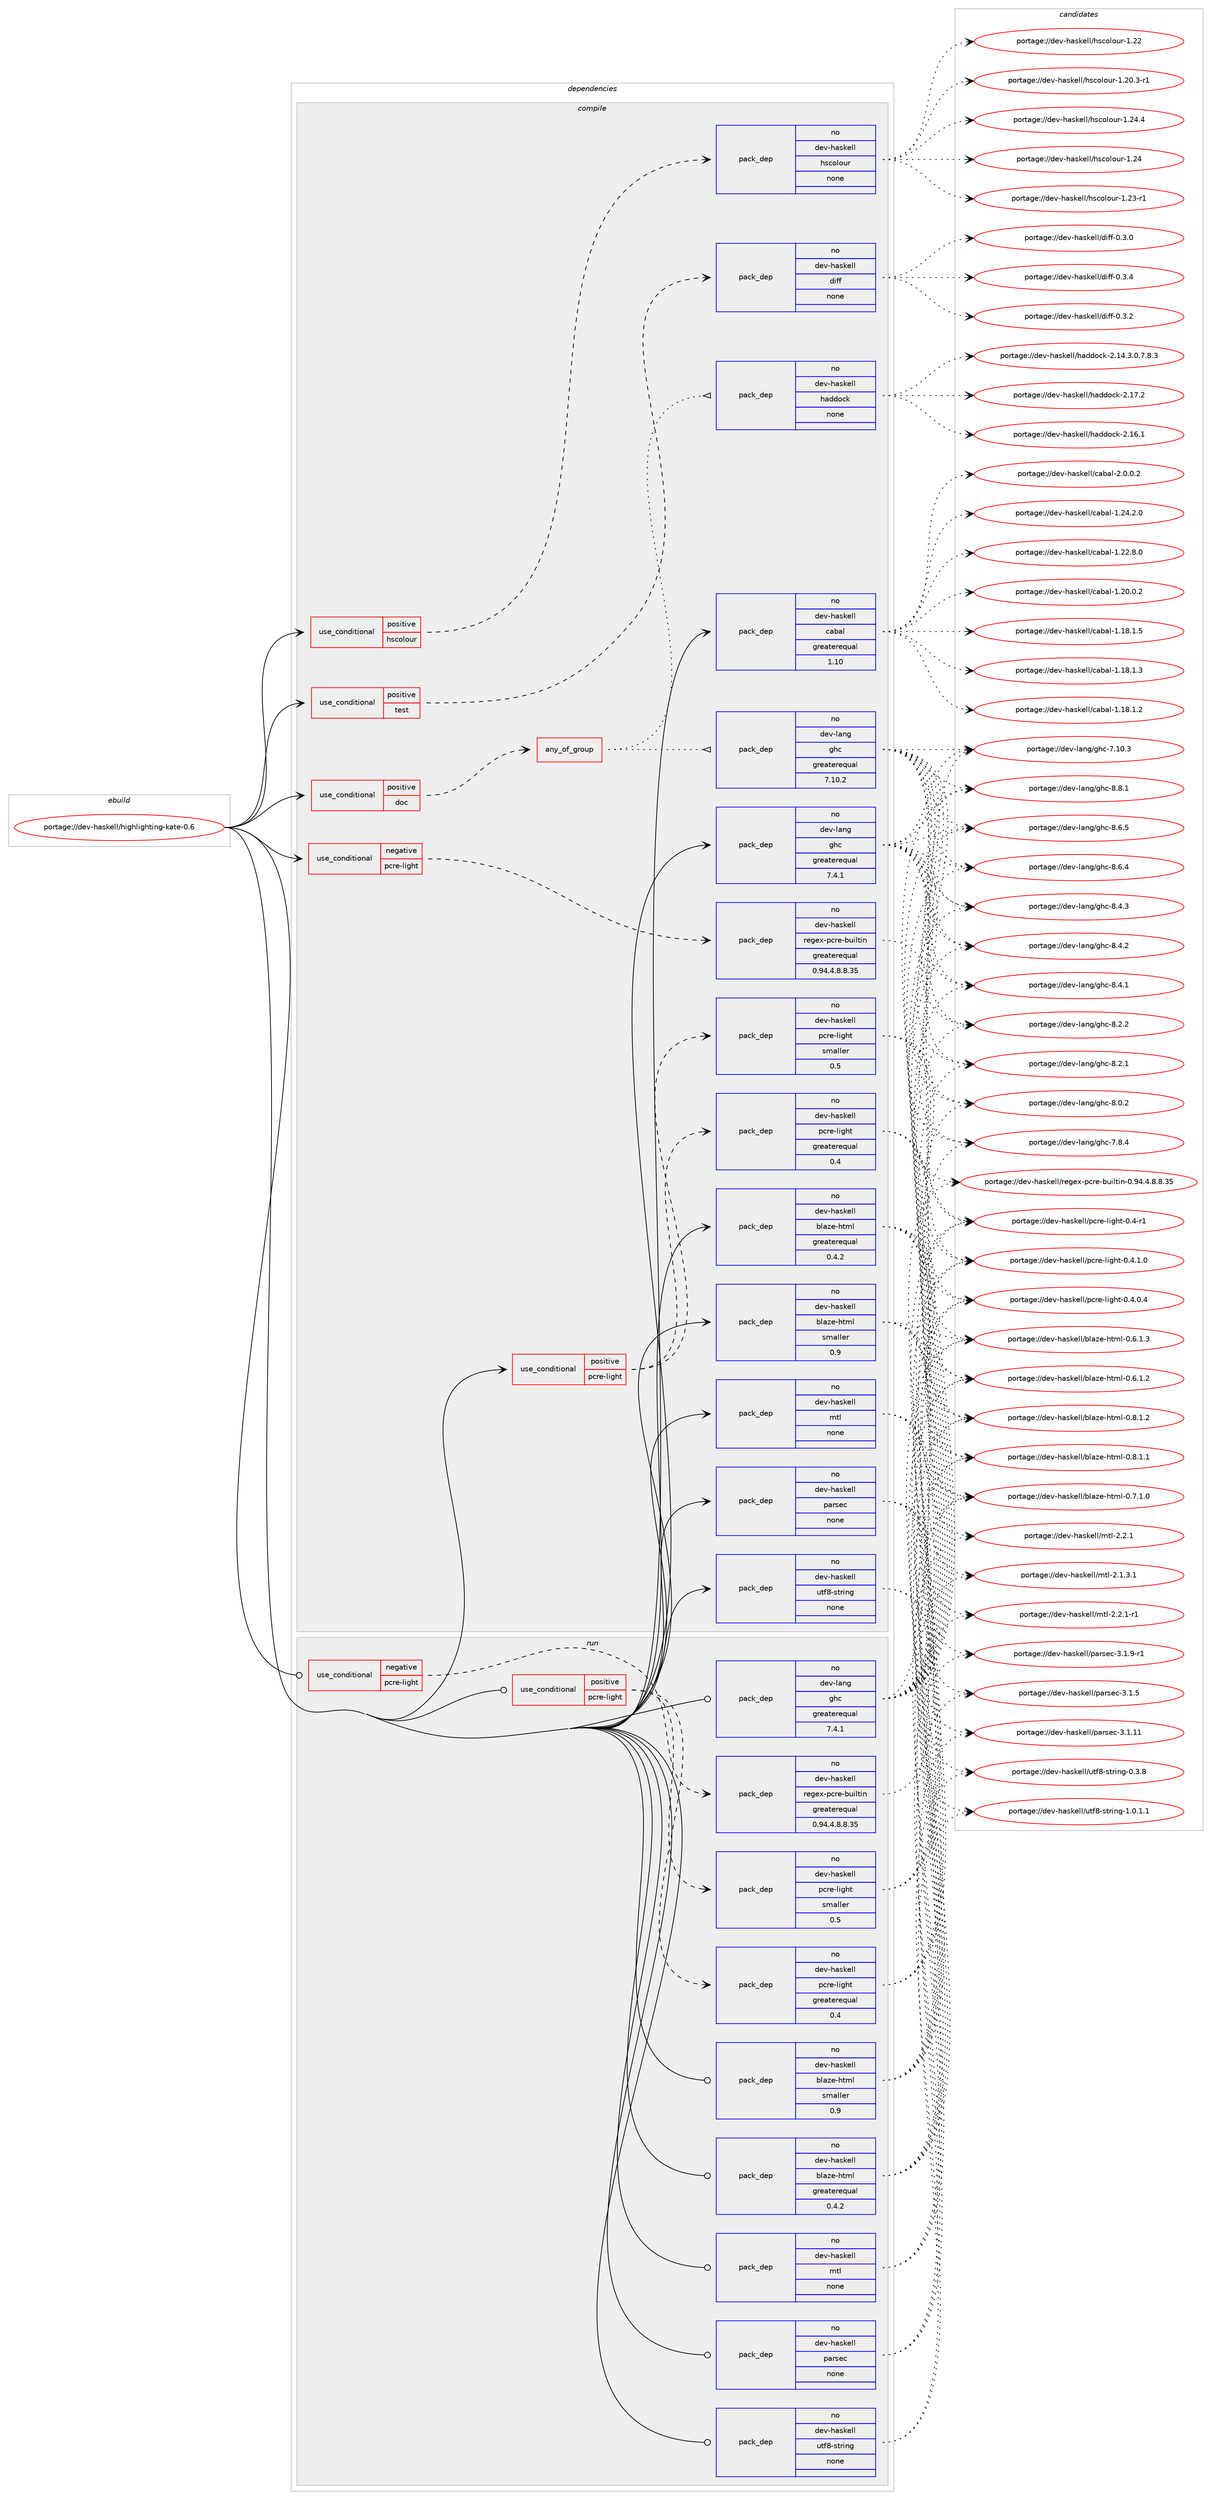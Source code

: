 digraph prolog {

# *************
# Graph options
# *************

newrank=true;
concentrate=true;
compound=true;
graph [rankdir=LR,fontname=Helvetica,fontsize=10,ranksep=1.5];#, ranksep=2.5, nodesep=0.2];
edge  [arrowhead=vee];
node  [fontname=Helvetica,fontsize=10];

# **********
# The ebuild
# **********

subgraph cluster_leftcol {
color=gray;
label=<<i>ebuild</i>>;
id [label="portage://dev-haskell/highlighting-kate-0.6", color=red, width=4, href="../dev-haskell/highlighting-kate-0.6.svg"];
}

# ****************
# The dependencies
# ****************

subgraph cluster_midcol {
color=gray;
label=<<i>dependencies</i>>;
subgraph cluster_compile {
fillcolor="#eeeeee";
style=filled;
label=<<i>compile</i>>;
subgraph cond133532 {
dependency558959 [label=<<TABLE BORDER="0" CELLBORDER="1" CELLSPACING="0" CELLPADDING="4"><TR><TD ROWSPAN="3" CELLPADDING="10">use_conditional</TD></TR><TR><TD>negative</TD></TR><TR><TD>pcre-light</TD></TR></TABLE>>, shape=none, color=red];
subgraph pack418885 {
dependency558960 [label=<<TABLE BORDER="0" CELLBORDER="1" CELLSPACING="0" CELLPADDING="4" WIDTH="220"><TR><TD ROWSPAN="6" CELLPADDING="30">pack_dep</TD></TR><TR><TD WIDTH="110">no</TD></TR><TR><TD>dev-haskell</TD></TR><TR><TD>regex-pcre-builtin</TD></TR><TR><TD>greaterequal</TD></TR><TR><TD>0.94.4.8.8.35</TD></TR></TABLE>>, shape=none, color=blue];
}
dependency558959:e -> dependency558960:w [weight=20,style="dashed",arrowhead="vee"];
}
id:e -> dependency558959:w [weight=20,style="solid",arrowhead="vee"];
subgraph cond133533 {
dependency558961 [label=<<TABLE BORDER="0" CELLBORDER="1" CELLSPACING="0" CELLPADDING="4"><TR><TD ROWSPAN="3" CELLPADDING="10">use_conditional</TD></TR><TR><TD>positive</TD></TR><TR><TD>doc</TD></TR></TABLE>>, shape=none, color=red];
subgraph any6305 {
dependency558962 [label=<<TABLE BORDER="0" CELLBORDER="1" CELLSPACING="0" CELLPADDING="4"><TR><TD CELLPADDING="10">any_of_group</TD></TR></TABLE>>, shape=none, color=red];subgraph pack418886 {
dependency558963 [label=<<TABLE BORDER="0" CELLBORDER="1" CELLSPACING="0" CELLPADDING="4" WIDTH="220"><TR><TD ROWSPAN="6" CELLPADDING="30">pack_dep</TD></TR><TR><TD WIDTH="110">no</TD></TR><TR><TD>dev-haskell</TD></TR><TR><TD>haddock</TD></TR><TR><TD>none</TD></TR><TR><TD></TD></TR></TABLE>>, shape=none, color=blue];
}
dependency558962:e -> dependency558963:w [weight=20,style="dotted",arrowhead="oinv"];
subgraph pack418887 {
dependency558964 [label=<<TABLE BORDER="0" CELLBORDER="1" CELLSPACING="0" CELLPADDING="4" WIDTH="220"><TR><TD ROWSPAN="6" CELLPADDING="30">pack_dep</TD></TR><TR><TD WIDTH="110">no</TD></TR><TR><TD>dev-lang</TD></TR><TR><TD>ghc</TD></TR><TR><TD>greaterequal</TD></TR><TR><TD>7.10.2</TD></TR></TABLE>>, shape=none, color=blue];
}
dependency558962:e -> dependency558964:w [weight=20,style="dotted",arrowhead="oinv"];
}
dependency558961:e -> dependency558962:w [weight=20,style="dashed",arrowhead="vee"];
}
id:e -> dependency558961:w [weight=20,style="solid",arrowhead="vee"];
subgraph cond133534 {
dependency558965 [label=<<TABLE BORDER="0" CELLBORDER="1" CELLSPACING="0" CELLPADDING="4"><TR><TD ROWSPAN="3" CELLPADDING="10">use_conditional</TD></TR><TR><TD>positive</TD></TR><TR><TD>hscolour</TD></TR></TABLE>>, shape=none, color=red];
subgraph pack418888 {
dependency558966 [label=<<TABLE BORDER="0" CELLBORDER="1" CELLSPACING="0" CELLPADDING="4" WIDTH="220"><TR><TD ROWSPAN="6" CELLPADDING="30">pack_dep</TD></TR><TR><TD WIDTH="110">no</TD></TR><TR><TD>dev-haskell</TD></TR><TR><TD>hscolour</TD></TR><TR><TD>none</TD></TR><TR><TD></TD></TR></TABLE>>, shape=none, color=blue];
}
dependency558965:e -> dependency558966:w [weight=20,style="dashed",arrowhead="vee"];
}
id:e -> dependency558965:w [weight=20,style="solid",arrowhead="vee"];
subgraph cond133535 {
dependency558967 [label=<<TABLE BORDER="0" CELLBORDER="1" CELLSPACING="0" CELLPADDING="4"><TR><TD ROWSPAN="3" CELLPADDING="10">use_conditional</TD></TR><TR><TD>positive</TD></TR><TR><TD>pcre-light</TD></TR></TABLE>>, shape=none, color=red];
subgraph pack418889 {
dependency558968 [label=<<TABLE BORDER="0" CELLBORDER="1" CELLSPACING="0" CELLPADDING="4" WIDTH="220"><TR><TD ROWSPAN="6" CELLPADDING="30">pack_dep</TD></TR><TR><TD WIDTH="110">no</TD></TR><TR><TD>dev-haskell</TD></TR><TR><TD>pcre-light</TD></TR><TR><TD>greaterequal</TD></TR><TR><TD>0.4</TD></TR></TABLE>>, shape=none, color=blue];
}
dependency558967:e -> dependency558968:w [weight=20,style="dashed",arrowhead="vee"];
subgraph pack418890 {
dependency558969 [label=<<TABLE BORDER="0" CELLBORDER="1" CELLSPACING="0" CELLPADDING="4" WIDTH="220"><TR><TD ROWSPAN="6" CELLPADDING="30">pack_dep</TD></TR><TR><TD WIDTH="110">no</TD></TR><TR><TD>dev-haskell</TD></TR><TR><TD>pcre-light</TD></TR><TR><TD>smaller</TD></TR><TR><TD>0.5</TD></TR></TABLE>>, shape=none, color=blue];
}
dependency558967:e -> dependency558969:w [weight=20,style="dashed",arrowhead="vee"];
}
id:e -> dependency558967:w [weight=20,style="solid",arrowhead="vee"];
subgraph cond133536 {
dependency558970 [label=<<TABLE BORDER="0" CELLBORDER="1" CELLSPACING="0" CELLPADDING="4"><TR><TD ROWSPAN="3" CELLPADDING="10">use_conditional</TD></TR><TR><TD>positive</TD></TR><TR><TD>test</TD></TR></TABLE>>, shape=none, color=red];
subgraph pack418891 {
dependency558971 [label=<<TABLE BORDER="0" CELLBORDER="1" CELLSPACING="0" CELLPADDING="4" WIDTH="220"><TR><TD ROWSPAN="6" CELLPADDING="30">pack_dep</TD></TR><TR><TD WIDTH="110">no</TD></TR><TR><TD>dev-haskell</TD></TR><TR><TD>diff</TD></TR><TR><TD>none</TD></TR><TR><TD></TD></TR></TABLE>>, shape=none, color=blue];
}
dependency558970:e -> dependency558971:w [weight=20,style="dashed",arrowhead="vee"];
}
id:e -> dependency558970:w [weight=20,style="solid",arrowhead="vee"];
subgraph pack418892 {
dependency558972 [label=<<TABLE BORDER="0" CELLBORDER="1" CELLSPACING="0" CELLPADDING="4" WIDTH="220"><TR><TD ROWSPAN="6" CELLPADDING="30">pack_dep</TD></TR><TR><TD WIDTH="110">no</TD></TR><TR><TD>dev-haskell</TD></TR><TR><TD>blaze-html</TD></TR><TR><TD>greaterequal</TD></TR><TR><TD>0.4.2</TD></TR></TABLE>>, shape=none, color=blue];
}
id:e -> dependency558972:w [weight=20,style="solid",arrowhead="vee"];
subgraph pack418893 {
dependency558973 [label=<<TABLE BORDER="0" CELLBORDER="1" CELLSPACING="0" CELLPADDING="4" WIDTH="220"><TR><TD ROWSPAN="6" CELLPADDING="30">pack_dep</TD></TR><TR><TD WIDTH="110">no</TD></TR><TR><TD>dev-haskell</TD></TR><TR><TD>blaze-html</TD></TR><TR><TD>smaller</TD></TR><TR><TD>0.9</TD></TR></TABLE>>, shape=none, color=blue];
}
id:e -> dependency558973:w [weight=20,style="solid",arrowhead="vee"];
subgraph pack418894 {
dependency558974 [label=<<TABLE BORDER="0" CELLBORDER="1" CELLSPACING="0" CELLPADDING="4" WIDTH="220"><TR><TD ROWSPAN="6" CELLPADDING="30">pack_dep</TD></TR><TR><TD WIDTH="110">no</TD></TR><TR><TD>dev-haskell</TD></TR><TR><TD>cabal</TD></TR><TR><TD>greaterequal</TD></TR><TR><TD>1.10</TD></TR></TABLE>>, shape=none, color=blue];
}
id:e -> dependency558974:w [weight=20,style="solid",arrowhead="vee"];
subgraph pack418895 {
dependency558975 [label=<<TABLE BORDER="0" CELLBORDER="1" CELLSPACING="0" CELLPADDING="4" WIDTH="220"><TR><TD ROWSPAN="6" CELLPADDING="30">pack_dep</TD></TR><TR><TD WIDTH="110">no</TD></TR><TR><TD>dev-haskell</TD></TR><TR><TD>mtl</TD></TR><TR><TD>none</TD></TR><TR><TD></TD></TR></TABLE>>, shape=none, color=blue];
}
id:e -> dependency558975:w [weight=20,style="solid",arrowhead="vee"];
subgraph pack418896 {
dependency558976 [label=<<TABLE BORDER="0" CELLBORDER="1" CELLSPACING="0" CELLPADDING="4" WIDTH="220"><TR><TD ROWSPAN="6" CELLPADDING="30">pack_dep</TD></TR><TR><TD WIDTH="110">no</TD></TR><TR><TD>dev-haskell</TD></TR><TR><TD>parsec</TD></TR><TR><TD>none</TD></TR><TR><TD></TD></TR></TABLE>>, shape=none, color=blue];
}
id:e -> dependency558976:w [weight=20,style="solid",arrowhead="vee"];
subgraph pack418897 {
dependency558977 [label=<<TABLE BORDER="0" CELLBORDER="1" CELLSPACING="0" CELLPADDING="4" WIDTH="220"><TR><TD ROWSPAN="6" CELLPADDING="30">pack_dep</TD></TR><TR><TD WIDTH="110">no</TD></TR><TR><TD>dev-haskell</TD></TR><TR><TD>utf8-string</TD></TR><TR><TD>none</TD></TR><TR><TD></TD></TR></TABLE>>, shape=none, color=blue];
}
id:e -> dependency558977:w [weight=20,style="solid",arrowhead="vee"];
subgraph pack418898 {
dependency558978 [label=<<TABLE BORDER="0" CELLBORDER="1" CELLSPACING="0" CELLPADDING="4" WIDTH="220"><TR><TD ROWSPAN="6" CELLPADDING="30">pack_dep</TD></TR><TR><TD WIDTH="110">no</TD></TR><TR><TD>dev-lang</TD></TR><TR><TD>ghc</TD></TR><TR><TD>greaterequal</TD></TR><TR><TD>7.4.1</TD></TR></TABLE>>, shape=none, color=blue];
}
id:e -> dependency558978:w [weight=20,style="solid",arrowhead="vee"];
}
subgraph cluster_compileandrun {
fillcolor="#eeeeee";
style=filled;
label=<<i>compile and run</i>>;
}
subgraph cluster_run {
fillcolor="#eeeeee";
style=filled;
label=<<i>run</i>>;
subgraph cond133537 {
dependency558979 [label=<<TABLE BORDER="0" CELLBORDER="1" CELLSPACING="0" CELLPADDING="4"><TR><TD ROWSPAN="3" CELLPADDING="10">use_conditional</TD></TR><TR><TD>negative</TD></TR><TR><TD>pcre-light</TD></TR></TABLE>>, shape=none, color=red];
subgraph pack418899 {
dependency558980 [label=<<TABLE BORDER="0" CELLBORDER="1" CELLSPACING="0" CELLPADDING="4" WIDTH="220"><TR><TD ROWSPAN="6" CELLPADDING="30">pack_dep</TD></TR><TR><TD WIDTH="110">no</TD></TR><TR><TD>dev-haskell</TD></TR><TR><TD>regex-pcre-builtin</TD></TR><TR><TD>greaterequal</TD></TR><TR><TD>0.94.4.8.8.35</TD></TR></TABLE>>, shape=none, color=blue];
}
dependency558979:e -> dependency558980:w [weight=20,style="dashed",arrowhead="vee"];
}
id:e -> dependency558979:w [weight=20,style="solid",arrowhead="odot"];
subgraph cond133538 {
dependency558981 [label=<<TABLE BORDER="0" CELLBORDER="1" CELLSPACING="0" CELLPADDING="4"><TR><TD ROWSPAN="3" CELLPADDING="10">use_conditional</TD></TR><TR><TD>positive</TD></TR><TR><TD>pcre-light</TD></TR></TABLE>>, shape=none, color=red];
subgraph pack418900 {
dependency558982 [label=<<TABLE BORDER="0" CELLBORDER="1" CELLSPACING="0" CELLPADDING="4" WIDTH="220"><TR><TD ROWSPAN="6" CELLPADDING="30">pack_dep</TD></TR><TR><TD WIDTH="110">no</TD></TR><TR><TD>dev-haskell</TD></TR><TR><TD>pcre-light</TD></TR><TR><TD>greaterequal</TD></TR><TR><TD>0.4</TD></TR></TABLE>>, shape=none, color=blue];
}
dependency558981:e -> dependency558982:w [weight=20,style="dashed",arrowhead="vee"];
subgraph pack418901 {
dependency558983 [label=<<TABLE BORDER="0" CELLBORDER="1" CELLSPACING="0" CELLPADDING="4" WIDTH="220"><TR><TD ROWSPAN="6" CELLPADDING="30">pack_dep</TD></TR><TR><TD WIDTH="110">no</TD></TR><TR><TD>dev-haskell</TD></TR><TR><TD>pcre-light</TD></TR><TR><TD>smaller</TD></TR><TR><TD>0.5</TD></TR></TABLE>>, shape=none, color=blue];
}
dependency558981:e -> dependency558983:w [weight=20,style="dashed",arrowhead="vee"];
}
id:e -> dependency558981:w [weight=20,style="solid",arrowhead="odot"];
subgraph pack418902 {
dependency558984 [label=<<TABLE BORDER="0" CELLBORDER="1" CELLSPACING="0" CELLPADDING="4" WIDTH="220"><TR><TD ROWSPAN="6" CELLPADDING="30">pack_dep</TD></TR><TR><TD WIDTH="110">no</TD></TR><TR><TD>dev-haskell</TD></TR><TR><TD>blaze-html</TD></TR><TR><TD>greaterequal</TD></TR><TR><TD>0.4.2</TD></TR></TABLE>>, shape=none, color=blue];
}
id:e -> dependency558984:w [weight=20,style="solid",arrowhead="odot"];
subgraph pack418903 {
dependency558985 [label=<<TABLE BORDER="0" CELLBORDER="1" CELLSPACING="0" CELLPADDING="4" WIDTH="220"><TR><TD ROWSPAN="6" CELLPADDING="30">pack_dep</TD></TR><TR><TD WIDTH="110">no</TD></TR><TR><TD>dev-haskell</TD></TR><TR><TD>blaze-html</TD></TR><TR><TD>smaller</TD></TR><TR><TD>0.9</TD></TR></TABLE>>, shape=none, color=blue];
}
id:e -> dependency558985:w [weight=20,style="solid",arrowhead="odot"];
subgraph pack418904 {
dependency558986 [label=<<TABLE BORDER="0" CELLBORDER="1" CELLSPACING="0" CELLPADDING="4" WIDTH="220"><TR><TD ROWSPAN="6" CELLPADDING="30">pack_dep</TD></TR><TR><TD WIDTH="110">no</TD></TR><TR><TD>dev-haskell</TD></TR><TR><TD>mtl</TD></TR><TR><TD>none</TD></TR><TR><TD></TD></TR></TABLE>>, shape=none, color=blue];
}
id:e -> dependency558986:w [weight=20,style="solid",arrowhead="odot"];
subgraph pack418905 {
dependency558987 [label=<<TABLE BORDER="0" CELLBORDER="1" CELLSPACING="0" CELLPADDING="4" WIDTH="220"><TR><TD ROWSPAN="6" CELLPADDING="30">pack_dep</TD></TR><TR><TD WIDTH="110">no</TD></TR><TR><TD>dev-haskell</TD></TR><TR><TD>parsec</TD></TR><TR><TD>none</TD></TR><TR><TD></TD></TR></TABLE>>, shape=none, color=blue];
}
id:e -> dependency558987:w [weight=20,style="solid",arrowhead="odot"];
subgraph pack418906 {
dependency558988 [label=<<TABLE BORDER="0" CELLBORDER="1" CELLSPACING="0" CELLPADDING="4" WIDTH="220"><TR><TD ROWSPAN="6" CELLPADDING="30">pack_dep</TD></TR><TR><TD WIDTH="110">no</TD></TR><TR><TD>dev-haskell</TD></TR><TR><TD>utf8-string</TD></TR><TR><TD>none</TD></TR><TR><TD></TD></TR></TABLE>>, shape=none, color=blue];
}
id:e -> dependency558988:w [weight=20,style="solid",arrowhead="odot"];
subgraph pack418907 {
dependency558989 [label=<<TABLE BORDER="0" CELLBORDER="1" CELLSPACING="0" CELLPADDING="4" WIDTH="220"><TR><TD ROWSPAN="6" CELLPADDING="30">pack_dep</TD></TR><TR><TD WIDTH="110">no</TD></TR><TR><TD>dev-lang</TD></TR><TR><TD>ghc</TD></TR><TR><TD>greaterequal</TD></TR><TR><TD>7.4.1</TD></TR></TABLE>>, shape=none, color=blue];
}
id:e -> dependency558989:w [weight=20,style="solid",arrowhead="odot"];
}
}

# **************
# The candidates
# **************

subgraph cluster_choices {
rank=same;
color=gray;
label=<<i>candidates</i>>;

subgraph choice418885 {
color=black;
nodesep=1;
choice100101118451049711510710110810847114101103101120451129911410145981171051081161051104548465752465246564656465153 [label="portage://dev-haskell/regex-pcre-builtin-0.94.4.8.8.35", color=red, width=4,href="../dev-haskell/regex-pcre-builtin-0.94.4.8.8.35.svg"];
dependency558960:e -> choice100101118451049711510710110810847114101103101120451129911410145981171051081161051104548465752465246564656465153:w [style=dotted,weight="100"];
}
subgraph choice418886 {
color=black;
nodesep=1;
choice100101118451049711510710110810847104971001001119910745504649554650 [label="portage://dev-haskell/haddock-2.17.2", color=red, width=4,href="../dev-haskell/haddock-2.17.2.svg"];
choice100101118451049711510710110810847104971001001119910745504649544649 [label="portage://dev-haskell/haddock-2.16.1", color=red, width=4,href="../dev-haskell/haddock-2.16.1.svg"];
choice1001011184510497115107101108108471049710010011199107455046495246514648465546564651 [label="portage://dev-haskell/haddock-2.14.3.0.7.8.3", color=red, width=4,href="../dev-haskell/haddock-2.14.3.0.7.8.3.svg"];
dependency558963:e -> choice100101118451049711510710110810847104971001001119910745504649554650:w [style=dotted,weight="100"];
dependency558963:e -> choice100101118451049711510710110810847104971001001119910745504649544649:w [style=dotted,weight="100"];
dependency558963:e -> choice1001011184510497115107101108108471049710010011199107455046495246514648465546564651:w [style=dotted,weight="100"];
}
subgraph choice418887 {
color=black;
nodesep=1;
choice10010111845108971101034710310499455646564649 [label="portage://dev-lang/ghc-8.8.1", color=red, width=4,href="../dev-lang/ghc-8.8.1.svg"];
choice10010111845108971101034710310499455646544653 [label="portage://dev-lang/ghc-8.6.5", color=red, width=4,href="../dev-lang/ghc-8.6.5.svg"];
choice10010111845108971101034710310499455646544652 [label="portage://dev-lang/ghc-8.6.4", color=red, width=4,href="../dev-lang/ghc-8.6.4.svg"];
choice10010111845108971101034710310499455646524651 [label="portage://dev-lang/ghc-8.4.3", color=red, width=4,href="../dev-lang/ghc-8.4.3.svg"];
choice10010111845108971101034710310499455646524650 [label="portage://dev-lang/ghc-8.4.2", color=red, width=4,href="../dev-lang/ghc-8.4.2.svg"];
choice10010111845108971101034710310499455646524649 [label="portage://dev-lang/ghc-8.4.1", color=red, width=4,href="../dev-lang/ghc-8.4.1.svg"];
choice10010111845108971101034710310499455646504650 [label="portage://dev-lang/ghc-8.2.2", color=red, width=4,href="../dev-lang/ghc-8.2.2.svg"];
choice10010111845108971101034710310499455646504649 [label="portage://dev-lang/ghc-8.2.1", color=red, width=4,href="../dev-lang/ghc-8.2.1.svg"];
choice10010111845108971101034710310499455646484650 [label="portage://dev-lang/ghc-8.0.2", color=red, width=4,href="../dev-lang/ghc-8.0.2.svg"];
choice10010111845108971101034710310499455546564652 [label="portage://dev-lang/ghc-7.8.4", color=red, width=4,href="../dev-lang/ghc-7.8.4.svg"];
choice1001011184510897110103471031049945554649484651 [label="portage://dev-lang/ghc-7.10.3", color=red, width=4,href="../dev-lang/ghc-7.10.3.svg"];
dependency558964:e -> choice10010111845108971101034710310499455646564649:w [style=dotted,weight="100"];
dependency558964:e -> choice10010111845108971101034710310499455646544653:w [style=dotted,weight="100"];
dependency558964:e -> choice10010111845108971101034710310499455646544652:w [style=dotted,weight="100"];
dependency558964:e -> choice10010111845108971101034710310499455646524651:w [style=dotted,weight="100"];
dependency558964:e -> choice10010111845108971101034710310499455646524650:w [style=dotted,weight="100"];
dependency558964:e -> choice10010111845108971101034710310499455646524649:w [style=dotted,weight="100"];
dependency558964:e -> choice10010111845108971101034710310499455646504650:w [style=dotted,weight="100"];
dependency558964:e -> choice10010111845108971101034710310499455646504649:w [style=dotted,weight="100"];
dependency558964:e -> choice10010111845108971101034710310499455646484650:w [style=dotted,weight="100"];
dependency558964:e -> choice10010111845108971101034710310499455546564652:w [style=dotted,weight="100"];
dependency558964:e -> choice1001011184510897110103471031049945554649484651:w [style=dotted,weight="100"];
}
subgraph choice418888 {
color=black;
nodesep=1;
choice1001011184510497115107101108108471041159911110811111711445494650524652 [label="portage://dev-haskell/hscolour-1.24.4", color=red, width=4,href="../dev-haskell/hscolour-1.24.4.svg"];
choice100101118451049711510710110810847104115991111081111171144549465052 [label="portage://dev-haskell/hscolour-1.24", color=red, width=4,href="../dev-haskell/hscolour-1.24.svg"];
choice1001011184510497115107101108108471041159911110811111711445494650514511449 [label="portage://dev-haskell/hscolour-1.23-r1", color=red, width=4,href="../dev-haskell/hscolour-1.23-r1.svg"];
choice100101118451049711510710110810847104115991111081111171144549465050 [label="portage://dev-haskell/hscolour-1.22", color=red, width=4,href="../dev-haskell/hscolour-1.22.svg"];
choice10010111845104971151071011081084710411599111108111117114454946504846514511449 [label="portage://dev-haskell/hscolour-1.20.3-r1", color=red, width=4,href="../dev-haskell/hscolour-1.20.3-r1.svg"];
dependency558966:e -> choice1001011184510497115107101108108471041159911110811111711445494650524652:w [style=dotted,weight="100"];
dependency558966:e -> choice100101118451049711510710110810847104115991111081111171144549465052:w [style=dotted,weight="100"];
dependency558966:e -> choice1001011184510497115107101108108471041159911110811111711445494650514511449:w [style=dotted,weight="100"];
dependency558966:e -> choice100101118451049711510710110810847104115991111081111171144549465050:w [style=dotted,weight="100"];
dependency558966:e -> choice10010111845104971151071011081084710411599111108111117114454946504846514511449:w [style=dotted,weight="100"];
}
subgraph choice418889 {
color=black;
nodesep=1;
choice10010111845104971151071011081084711299114101451081051031041164548465246494648 [label="portage://dev-haskell/pcre-light-0.4.1.0", color=red, width=4,href="../dev-haskell/pcre-light-0.4.1.0.svg"];
choice10010111845104971151071011081084711299114101451081051031041164548465246484652 [label="portage://dev-haskell/pcre-light-0.4.0.4", color=red, width=4,href="../dev-haskell/pcre-light-0.4.0.4.svg"];
choice1001011184510497115107101108108471129911410145108105103104116454846524511449 [label="portage://dev-haskell/pcre-light-0.4-r1", color=red, width=4,href="../dev-haskell/pcre-light-0.4-r1.svg"];
dependency558968:e -> choice10010111845104971151071011081084711299114101451081051031041164548465246494648:w [style=dotted,weight="100"];
dependency558968:e -> choice10010111845104971151071011081084711299114101451081051031041164548465246484652:w [style=dotted,weight="100"];
dependency558968:e -> choice1001011184510497115107101108108471129911410145108105103104116454846524511449:w [style=dotted,weight="100"];
}
subgraph choice418890 {
color=black;
nodesep=1;
choice10010111845104971151071011081084711299114101451081051031041164548465246494648 [label="portage://dev-haskell/pcre-light-0.4.1.0", color=red, width=4,href="../dev-haskell/pcre-light-0.4.1.0.svg"];
choice10010111845104971151071011081084711299114101451081051031041164548465246484652 [label="portage://dev-haskell/pcre-light-0.4.0.4", color=red, width=4,href="../dev-haskell/pcre-light-0.4.0.4.svg"];
choice1001011184510497115107101108108471129911410145108105103104116454846524511449 [label="portage://dev-haskell/pcre-light-0.4-r1", color=red, width=4,href="../dev-haskell/pcre-light-0.4-r1.svg"];
dependency558969:e -> choice10010111845104971151071011081084711299114101451081051031041164548465246494648:w [style=dotted,weight="100"];
dependency558969:e -> choice10010111845104971151071011081084711299114101451081051031041164548465246484652:w [style=dotted,weight="100"];
dependency558969:e -> choice1001011184510497115107101108108471129911410145108105103104116454846524511449:w [style=dotted,weight="100"];
}
subgraph choice418891 {
color=black;
nodesep=1;
choice100101118451049711510710110810847100105102102454846514652 [label="portage://dev-haskell/diff-0.3.4", color=red, width=4,href="../dev-haskell/diff-0.3.4.svg"];
choice100101118451049711510710110810847100105102102454846514650 [label="portage://dev-haskell/diff-0.3.2", color=red, width=4,href="../dev-haskell/diff-0.3.2.svg"];
choice100101118451049711510710110810847100105102102454846514648 [label="portage://dev-haskell/diff-0.3.0", color=red, width=4,href="../dev-haskell/diff-0.3.0.svg"];
dependency558971:e -> choice100101118451049711510710110810847100105102102454846514652:w [style=dotted,weight="100"];
dependency558971:e -> choice100101118451049711510710110810847100105102102454846514650:w [style=dotted,weight="100"];
dependency558971:e -> choice100101118451049711510710110810847100105102102454846514648:w [style=dotted,weight="100"];
}
subgraph choice418892 {
color=black;
nodesep=1;
choice1001011184510497115107101108108479810897122101451041161091084548465646494650 [label="portage://dev-haskell/blaze-html-0.8.1.2", color=red, width=4,href="../dev-haskell/blaze-html-0.8.1.2.svg"];
choice1001011184510497115107101108108479810897122101451041161091084548465646494649 [label="portage://dev-haskell/blaze-html-0.8.1.1", color=red, width=4,href="../dev-haskell/blaze-html-0.8.1.1.svg"];
choice1001011184510497115107101108108479810897122101451041161091084548465546494648 [label="portage://dev-haskell/blaze-html-0.7.1.0", color=red, width=4,href="../dev-haskell/blaze-html-0.7.1.0.svg"];
choice1001011184510497115107101108108479810897122101451041161091084548465446494651 [label="portage://dev-haskell/blaze-html-0.6.1.3", color=red, width=4,href="../dev-haskell/blaze-html-0.6.1.3.svg"];
choice1001011184510497115107101108108479810897122101451041161091084548465446494650 [label="portage://dev-haskell/blaze-html-0.6.1.2", color=red, width=4,href="../dev-haskell/blaze-html-0.6.1.2.svg"];
dependency558972:e -> choice1001011184510497115107101108108479810897122101451041161091084548465646494650:w [style=dotted,weight="100"];
dependency558972:e -> choice1001011184510497115107101108108479810897122101451041161091084548465646494649:w [style=dotted,weight="100"];
dependency558972:e -> choice1001011184510497115107101108108479810897122101451041161091084548465546494648:w [style=dotted,weight="100"];
dependency558972:e -> choice1001011184510497115107101108108479810897122101451041161091084548465446494651:w [style=dotted,weight="100"];
dependency558972:e -> choice1001011184510497115107101108108479810897122101451041161091084548465446494650:w [style=dotted,weight="100"];
}
subgraph choice418893 {
color=black;
nodesep=1;
choice1001011184510497115107101108108479810897122101451041161091084548465646494650 [label="portage://dev-haskell/blaze-html-0.8.1.2", color=red, width=4,href="../dev-haskell/blaze-html-0.8.1.2.svg"];
choice1001011184510497115107101108108479810897122101451041161091084548465646494649 [label="portage://dev-haskell/blaze-html-0.8.1.1", color=red, width=4,href="../dev-haskell/blaze-html-0.8.1.1.svg"];
choice1001011184510497115107101108108479810897122101451041161091084548465546494648 [label="portage://dev-haskell/blaze-html-0.7.1.0", color=red, width=4,href="../dev-haskell/blaze-html-0.7.1.0.svg"];
choice1001011184510497115107101108108479810897122101451041161091084548465446494651 [label="portage://dev-haskell/blaze-html-0.6.1.3", color=red, width=4,href="../dev-haskell/blaze-html-0.6.1.3.svg"];
choice1001011184510497115107101108108479810897122101451041161091084548465446494650 [label="portage://dev-haskell/blaze-html-0.6.1.2", color=red, width=4,href="../dev-haskell/blaze-html-0.6.1.2.svg"];
dependency558973:e -> choice1001011184510497115107101108108479810897122101451041161091084548465646494650:w [style=dotted,weight="100"];
dependency558973:e -> choice1001011184510497115107101108108479810897122101451041161091084548465646494649:w [style=dotted,weight="100"];
dependency558973:e -> choice1001011184510497115107101108108479810897122101451041161091084548465546494648:w [style=dotted,weight="100"];
dependency558973:e -> choice1001011184510497115107101108108479810897122101451041161091084548465446494651:w [style=dotted,weight="100"];
dependency558973:e -> choice1001011184510497115107101108108479810897122101451041161091084548465446494650:w [style=dotted,weight="100"];
}
subgraph choice418894 {
color=black;
nodesep=1;
choice100101118451049711510710110810847999798971084550464846484650 [label="portage://dev-haskell/cabal-2.0.0.2", color=red, width=4,href="../dev-haskell/cabal-2.0.0.2.svg"];
choice10010111845104971151071011081084799979897108454946505246504648 [label="portage://dev-haskell/cabal-1.24.2.0", color=red, width=4,href="../dev-haskell/cabal-1.24.2.0.svg"];
choice10010111845104971151071011081084799979897108454946505046564648 [label="portage://dev-haskell/cabal-1.22.8.0", color=red, width=4,href="../dev-haskell/cabal-1.22.8.0.svg"];
choice10010111845104971151071011081084799979897108454946504846484650 [label="portage://dev-haskell/cabal-1.20.0.2", color=red, width=4,href="../dev-haskell/cabal-1.20.0.2.svg"];
choice10010111845104971151071011081084799979897108454946495646494653 [label="portage://dev-haskell/cabal-1.18.1.5", color=red, width=4,href="../dev-haskell/cabal-1.18.1.5.svg"];
choice10010111845104971151071011081084799979897108454946495646494651 [label="portage://dev-haskell/cabal-1.18.1.3", color=red, width=4,href="../dev-haskell/cabal-1.18.1.3.svg"];
choice10010111845104971151071011081084799979897108454946495646494650 [label="portage://dev-haskell/cabal-1.18.1.2", color=red, width=4,href="../dev-haskell/cabal-1.18.1.2.svg"];
dependency558974:e -> choice100101118451049711510710110810847999798971084550464846484650:w [style=dotted,weight="100"];
dependency558974:e -> choice10010111845104971151071011081084799979897108454946505246504648:w [style=dotted,weight="100"];
dependency558974:e -> choice10010111845104971151071011081084799979897108454946505046564648:w [style=dotted,weight="100"];
dependency558974:e -> choice10010111845104971151071011081084799979897108454946504846484650:w [style=dotted,weight="100"];
dependency558974:e -> choice10010111845104971151071011081084799979897108454946495646494653:w [style=dotted,weight="100"];
dependency558974:e -> choice10010111845104971151071011081084799979897108454946495646494651:w [style=dotted,weight="100"];
dependency558974:e -> choice10010111845104971151071011081084799979897108454946495646494650:w [style=dotted,weight="100"];
}
subgraph choice418895 {
color=black;
nodesep=1;
choice1001011184510497115107101108108471091161084550465046494511449 [label="portage://dev-haskell/mtl-2.2.1-r1", color=red, width=4,href="../dev-haskell/mtl-2.2.1-r1.svg"];
choice100101118451049711510710110810847109116108455046504649 [label="portage://dev-haskell/mtl-2.2.1", color=red, width=4,href="../dev-haskell/mtl-2.2.1.svg"];
choice1001011184510497115107101108108471091161084550464946514649 [label="portage://dev-haskell/mtl-2.1.3.1", color=red, width=4,href="../dev-haskell/mtl-2.1.3.1.svg"];
dependency558975:e -> choice1001011184510497115107101108108471091161084550465046494511449:w [style=dotted,weight="100"];
dependency558975:e -> choice100101118451049711510710110810847109116108455046504649:w [style=dotted,weight="100"];
dependency558975:e -> choice1001011184510497115107101108108471091161084550464946514649:w [style=dotted,weight="100"];
}
subgraph choice418896 {
color=black;
nodesep=1;
choice10010111845104971151071011081084711297114115101994551464946574511449 [label="portage://dev-haskell/parsec-3.1.9-r1", color=red, width=4,href="../dev-haskell/parsec-3.1.9-r1.svg"];
choice1001011184510497115107101108108471129711411510199455146494653 [label="portage://dev-haskell/parsec-3.1.5", color=red, width=4,href="../dev-haskell/parsec-3.1.5.svg"];
choice100101118451049711510710110810847112971141151019945514649464949 [label="portage://dev-haskell/parsec-3.1.11", color=red, width=4,href="../dev-haskell/parsec-3.1.11.svg"];
dependency558976:e -> choice10010111845104971151071011081084711297114115101994551464946574511449:w [style=dotted,weight="100"];
dependency558976:e -> choice1001011184510497115107101108108471129711411510199455146494653:w [style=dotted,weight="100"];
dependency558976:e -> choice100101118451049711510710110810847112971141151019945514649464949:w [style=dotted,weight="100"];
}
subgraph choice418897 {
color=black;
nodesep=1;
choice10010111845104971151071011081084711711610256451151161141051101034549464846494649 [label="portage://dev-haskell/utf8-string-1.0.1.1", color=red, width=4,href="../dev-haskell/utf8-string-1.0.1.1.svg"];
choice1001011184510497115107101108108471171161025645115116114105110103454846514656 [label="portage://dev-haskell/utf8-string-0.3.8", color=red, width=4,href="../dev-haskell/utf8-string-0.3.8.svg"];
dependency558977:e -> choice10010111845104971151071011081084711711610256451151161141051101034549464846494649:w [style=dotted,weight="100"];
dependency558977:e -> choice1001011184510497115107101108108471171161025645115116114105110103454846514656:w [style=dotted,weight="100"];
}
subgraph choice418898 {
color=black;
nodesep=1;
choice10010111845108971101034710310499455646564649 [label="portage://dev-lang/ghc-8.8.1", color=red, width=4,href="../dev-lang/ghc-8.8.1.svg"];
choice10010111845108971101034710310499455646544653 [label="portage://dev-lang/ghc-8.6.5", color=red, width=4,href="../dev-lang/ghc-8.6.5.svg"];
choice10010111845108971101034710310499455646544652 [label="portage://dev-lang/ghc-8.6.4", color=red, width=4,href="../dev-lang/ghc-8.6.4.svg"];
choice10010111845108971101034710310499455646524651 [label="portage://dev-lang/ghc-8.4.3", color=red, width=4,href="../dev-lang/ghc-8.4.3.svg"];
choice10010111845108971101034710310499455646524650 [label="portage://dev-lang/ghc-8.4.2", color=red, width=4,href="../dev-lang/ghc-8.4.2.svg"];
choice10010111845108971101034710310499455646524649 [label="portage://dev-lang/ghc-8.4.1", color=red, width=4,href="../dev-lang/ghc-8.4.1.svg"];
choice10010111845108971101034710310499455646504650 [label="portage://dev-lang/ghc-8.2.2", color=red, width=4,href="../dev-lang/ghc-8.2.2.svg"];
choice10010111845108971101034710310499455646504649 [label="portage://dev-lang/ghc-8.2.1", color=red, width=4,href="../dev-lang/ghc-8.2.1.svg"];
choice10010111845108971101034710310499455646484650 [label="portage://dev-lang/ghc-8.0.2", color=red, width=4,href="../dev-lang/ghc-8.0.2.svg"];
choice10010111845108971101034710310499455546564652 [label="portage://dev-lang/ghc-7.8.4", color=red, width=4,href="../dev-lang/ghc-7.8.4.svg"];
choice1001011184510897110103471031049945554649484651 [label="portage://dev-lang/ghc-7.10.3", color=red, width=4,href="../dev-lang/ghc-7.10.3.svg"];
dependency558978:e -> choice10010111845108971101034710310499455646564649:w [style=dotted,weight="100"];
dependency558978:e -> choice10010111845108971101034710310499455646544653:w [style=dotted,weight="100"];
dependency558978:e -> choice10010111845108971101034710310499455646544652:w [style=dotted,weight="100"];
dependency558978:e -> choice10010111845108971101034710310499455646524651:w [style=dotted,weight="100"];
dependency558978:e -> choice10010111845108971101034710310499455646524650:w [style=dotted,weight="100"];
dependency558978:e -> choice10010111845108971101034710310499455646524649:w [style=dotted,weight="100"];
dependency558978:e -> choice10010111845108971101034710310499455646504650:w [style=dotted,weight="100"];
dependency558978:e -> choice10010111845108971101034710310499455646504649:w [style=dotted,weight="100"];
dependency558978:e -> choice10010111845108971101034710310499455646484650:w [style=dotted,weight="100"];
dependency558978:e -> choice10010111845108971101034710310499455546564652:w [style=dotted,weight="100"];
dependency558978:e -> choice1001011184510897110103471031049945554649484651:w [style=dotted,weight="100"];
}
subgraph choice418899 {
color=black;
nodesep=1;
choice100101118451049711510710110810847114101103101120451129911410145981171051081161051104548465752465246564656465153 [label="portage://dev-haskell/regex-pcre-builtin-0.94.4.8.8.35", color=red, width=4,href="../dev-haskell/regex-pcre-builtin-0.94.4.8.8.35.svg"];
dependency558980:e -> choice100101118451049711510710110810847114101103101120451129911410145981171051081161051104548465752465246564656465153:w [style=dotted,weight="100"];
}
subgraph choice418900 {
color=black;
nodesep=1;
choice10010111845104971151071011081084711299114101451081051031041164548465246494648 [label="portage://dev-haskell/pcre-light-0.4.1.0", color=red, width=4,href="../dev-haskell/pcre-light-0.4.1.0.svg"];
choice10010111845104971151071011081084711299114101451081051031041164548465246484652 [label="portage://dev-haskell/pcre-light-0.4.0.4", color=red, width=4,href="../dev-haskell/pcre-light-0.4.0.4.svg"];
choice1001011184510497115107101108108471129911410145108105103104116454846524511449 [label="portage://dev-haskell/pcre-light-0.4-r1", color=red, width=4,href="../dev-haskell/pcre-light-0.4-r1.svg"];
dependency558982:e -> choice10010111845104971151071011081084711299114101451081051031041164548465246494648:w [style=dotted,weight="100"];
dependency558982:e -> choice10010111845104971151071011081084711299114101451081051031041164548465246484652:w [style=dotted,weight="100"];
dependency558982:e -> choice1001011184510497115107101108108471129911410145108105103104116454846524511449:w [style=dotted,weight="100"];
}
subgraph choice418901 {
color=black;
nodesep=1;
choice10010111845104971151071011081084711299114101451081051031041164548465246494648 [label="portage://dev-haskell/pcre-light-0.4.1.0", color=red, width=4,href="../dev-haskell/pcre-light-0.4.1.0.svg"];
choice10010111845104971151071011081084711299114101451081051031041164548465246484652 [label="portage://dev-haskell/pcre-light-0.4.0.4", color=red, width=4,href="../dev-haskell/pcre-light-0.4.0.4.svg"];
choice1001011184510497115107101108108471129911410145108105103104116454846524511449 [label="portage://dev-haskell/pcre-light-0.4-r1", color=red, width=4,href="../dev-haskell/pcre-light-0.4-r1.svg"];
dependency558983:e -> choice10010111845104971151071011081084711299114101451081051031041164548465246494648:w [style=dotted,weight="100"];
dependency558983:e -> choice10010111845104971151071011081084711299114101451081051031041164548465246484652:w [style=dotted,weight="100"];
dependency558983:e -> choice1001011184510497115107101108108471129911410145108105103104116454846524511449:w [style=dotted,weight="100"];
}
subgraph choice418902 {
color=black;
nodesep=1;
choice1001011184510497115107101108108479810897122101451041161091084548465646494650 [label="portage://dev-haskell/blaze-html-0.8.1.2", color=red, width=4,href="../dev-haskell/blaze-html-0.8.1.2.svg"];
choice1001011184510497115107101108108479810897122101451041161091084548465646494649 [label="portage://dev-haskell/blaze-html-0.8.1.1", color=red, width=4,href="../dev-haskell/blaze-html-0.8.1.1.svg"];
choice1001011184510497115107101108108479810897122101451041161091084548465546494648 [label="portage://dev-haskell/blaze-html-0.7.1.0", color=red, width=4,href="../dev-haskell/blaze-html-0.7.1.0.svg"];
choice1001011184510497115107101108108479810897122101451041161091084548465446494651 [label="portage://dev-haskell/blaze-html-0.6.1.3", color=red, width=4,href="../dev-haskell/blaze-html-0.6.1.3.svg"];
choice1001011184510497115107101108108479810897122101451041161091084548465446494650 [label="portage://dev-haskell/blaze-html-0.6.1.2", color=red, width=4,href="../dev-haskell/blaze-html-0.6.1.2.svg"];
dependency558984:e -> choice1001011184510497115107101108108479810897122101451041161091084548465646494650:w [style=dotted,weight="100"];
dependency558984:e -> choice1001011184510497115107101108108479810897122101451041161091084548465646494649:w [style=dotted,weight="100"];
dependency558984:e -> choice1001011184510497115107101108108479810897122101451041161091084548465546494648:w [style=dotted,weight="100"];
dependency558984:e -> choice1001011184510497115107101108108479810897122101451041161091084548465446494651:w [style=dotted,weight="100"];
dependency558984:e -> choice1001011184510497115107101108108479810897122101451041161091084548465446494650:w [style=dotted,weight="100"];
}
subgraph choice418903 {
color=black;
nodesep=1;
choice1001011184510497115107101108108479810897122101451041161091084548465646494650 [label="portage://dev-haskell/blaze-html-0.8.1.2", color=red, width=4,href="../dev-haskell/blaze-html-0.8.1.2.svg"];
choice1001011184510497115107101108108479810897122101451041161091084548465646494649 [label="portage://dev-haskell/blaze-html-0.8.1.1", color=red, width=4,href="../dev-haskell/blaze-html-0.8.1.1.svg"];
choice1001011184510497115107101108108479810897122101451041161091084548465546494648 [label="portage://dev-haskell/blaze-html-0.7.1.0", color=red, width=4,href="../dev-haskell/blaze-html-0.7.1.0.svg"];
choice1001011184510497115107101108108479810897122101451041161091084548465446494651 [label="portage://dev-haskell/blaze-html-0.6.1.3", color=red, width=4,href="../dev-haskell/blaze-html-0.6.1.3.svg"];
choice1001011184510497115107101108108479810897122101451041161091084548465446494650 [label="portage://dev-haskell/blaze-html-0.6.1.2", color=red, width=4,href="../dev-haskell/blaze-html-0.6.1.2.svg"];
dependency558985:e -> choice1001011184510497115107101108108479810897122101451041161091084548465646494650:w [style=dotted,weight="100"];
dependency558985:e -> choice1001011184510497115107101108108479810897122101451041161091084548465646494649:w [style=dotted,weight="100"];
dependency558985:e -> choice1001011184510497115107101108108479810897122101451041161091084548465546494648:w [style=dotted,weight="100"];
dependency558985:e -> choice1001011184510497115107101108108479810897122101451041161091084548465446494651:w [style=dotted,weight="100"];
dependency558985:e -> choice1001011184510497115107101108108479810897122101451041161091084548465446494650:w [style=dotted,weight="100"];
}
subgraph choice418904 {
color=black;
nodesep=1;
choice1001011184510497115107101108108471091161084550465046494511449 [label="portage://dev-haskell/mtl-2.2.1-r1", color=red, width=4,href="../dev-haskell/mtl-2.2.1-r1.svg"];
choice100101118451049711510710110810847109116108455046504649 [label="portage://dev-haskell/mtl-2.2.1", color=red, width=4,href="../dev-haskell/mtl-2.2.1.svg"];
choice1001011184510497115107101108108471091161084550464946514649 [label="portage://dev-haskell/mtl-2.1.3.1", color=red, width=4,href="../dev-haskell/mtl-2.1.3.1.svg"];
dependency558986:e -> choice1001011184510497115107101108108471091161084550465046494511449:w [style=dotted,weight="100"];
dependency558986:e -> choice100101118451049711510710110810847109116108455046504649:w [style=dotted,weight="100"];
dependency558986:e -> choice1001011184510497115107101108108471091161084550464946514649:w [style=dotted,weight="100"];
}
subgraph choice418905 {
color=black;
nodesep=1;
choice10010111845104971151071011081084711297114115101994551464946574511449 [label="portage://dev-haskell/parsec-3.1.9-r1", color=red, width=4,href="../dev-haskell/parsec-3.1.9-r1.svg"];
choice1001011184510497115107101108108471129711411510199455146494653 [label="portage://dev-haskell/parsec-3.1.5", color=red, width=4,href="../dev-haskell/parsec-3.1.5.svg"];
choice100101118451049711510710110810847112971141151019945514649464949 [label="portage://dev-haskell/parsec-3.1.11", color=red, width=4,href="../dev-haskell/parsec-3.1.11.svg"];
dependency558987:e -> choice10010111845104971151071011081084711297114115101994551464946574511449:w [style=dotted,weight="100"];
dependency558987:e -> choice1001011184510497115107101108108471129711411510199455146494653:w [style=dotted,weight="100"];
dependency558987:e -> choice100101118451049711510710110810847112971141151019945514649464949:w [style=dotted,weight="100"];
}
subgraph choice418906 {
color=black;
nodesep=1;
choice10010111845104971151071011081084711711610256451151161141051101034549464846494649 [label="portage://dev-haskell/utf8-string-1.0.1.1", color=red, width=4,href="../dev-haskell/utf8-string-1.0.1.1.svg"];
choice1001011184510497115107101108108471171161025645115116114105110103454846514656 [label="portage://dev-haskell/utf8-string-0.3.8", color=red, width=4,href="../dev-haskell/utf8-string-0.3.8.svg"];
dependency558988:e -> choice10010111845104971151071011081084711711610256451151161141051101034549464846494649:w [style=dotted,weight="100"];
dependency558988:e -> choice1001011184510497115107101108108471171161025645115116114105110103454846514656:w [style=dotted,weight="100"];
}
subgraph choice418907 {
color=black;
nodesep=1;
choice10010111845108971101034710310499455646564649 [label="portage://dev-lang/ghc-8.8.1", color=red, width=4,href="../dev-lang/ghc-8.8.1.svg"];
choice10010111845108971101034710310499455646544653 [label="portage://dev-lang/ghc-8.6.5", color=red, width=4,href="../dev-lang/ghc-8.6.5.svg"];
choice10010111845108971101034710310499455646544652 [label="portage://dev-lang/ghc-8.6.4", color=red, width=4,href="../dev-lang/ghc-8.6.4.svg"];
choice10010111845108971101034710310499455646524651 [label="portage://dev-lang/ghc-8.4.3", color=red, width=4,href="../dev-lang/ghc-8.4.3.svg"];
choice10010111845108971101034710310499455646524650 [label="portage://dev-lang/ghc-8.4.2", color=red, width=4,href="../dev-lang/ghc-8.4.2.svg"];
choice10010111845108971101034710310499455646524649 [label="portage://dev-lang/ghc-8.4.1", color=red, width=4,href="../dev-lang/ghc-8.4.1.svg"];
choice10010111845108971101034710310499455646504650 [label="portage://dev-lang/ghc-8.2.2", color=red, width=4,href="../dev-lang/ghc-8.2.2.svg"];
choice10010111845108971101034710310499455646504649 [label="portage://dev-lang/ghc-8.2.1", color=red, width=4,href="../dev-lang/ghc-8.2.1.svg"];
choice10010111845108971101034710310499455646484650 [label="portage://dev-lang/ghc-8.0.2", color=red, width=4,href="../dev-lang/ghc-8.0.2.svg"];
choice10010111845108971101034710310499455546564652 [label="portage://dev-lang/ghc-7.8.4", color=red, width=4,href="../dev-lang/ghc-7.8.4.svg"];
choice1001011184510897110103471031049945554649484651 [label="portage://dev-lang/ghc-7.10.3", color=red, width=4,href="../dev-lang/ghc-7.10.3.svg"];
dependency558989:e -> choice10010111845108971101034710310499455646564649:w [style=dotted,weight="100"];
dependency558989:e -> choice10010111845108971101034710310499455646544653:w [style=dotted,weight="100"];
dependency558989:e -> choice10010111845108971101034710310499455646544652:w [style=dotted,weight="100"];
dependency558989:e -> choice10010111845108971101034710310499455646524651:w [style=dotted,weight="100"];
dependency558989:e -> choice10010111845108971101034710310499455646524650:w [style=dotted,weight="100"];
dependency558989:e -> choice10010111845108971101034710310499455646524649:w [style=dotted,weight="100"];
dependency558989:e -> choice10010111845108971101034710310499455646504650:w [style=dotted,weight="100"];
dependency558989:e -> choice10010111845108971101034710310499455646504649:w [style=dotted,weight="100"];
dependency558989:e -> choice10010111845108971101034710310499455646484650:w [style=dotted,weight="100"];
dependency558989:e -> choice10010111845108971101034710310499455546564652:w [style=dotted,weight="100"];
dependency558989:e -> choice1001011184510897110103471031049945554649484651:w [style=dotted,weight="100"];
}
}

}
